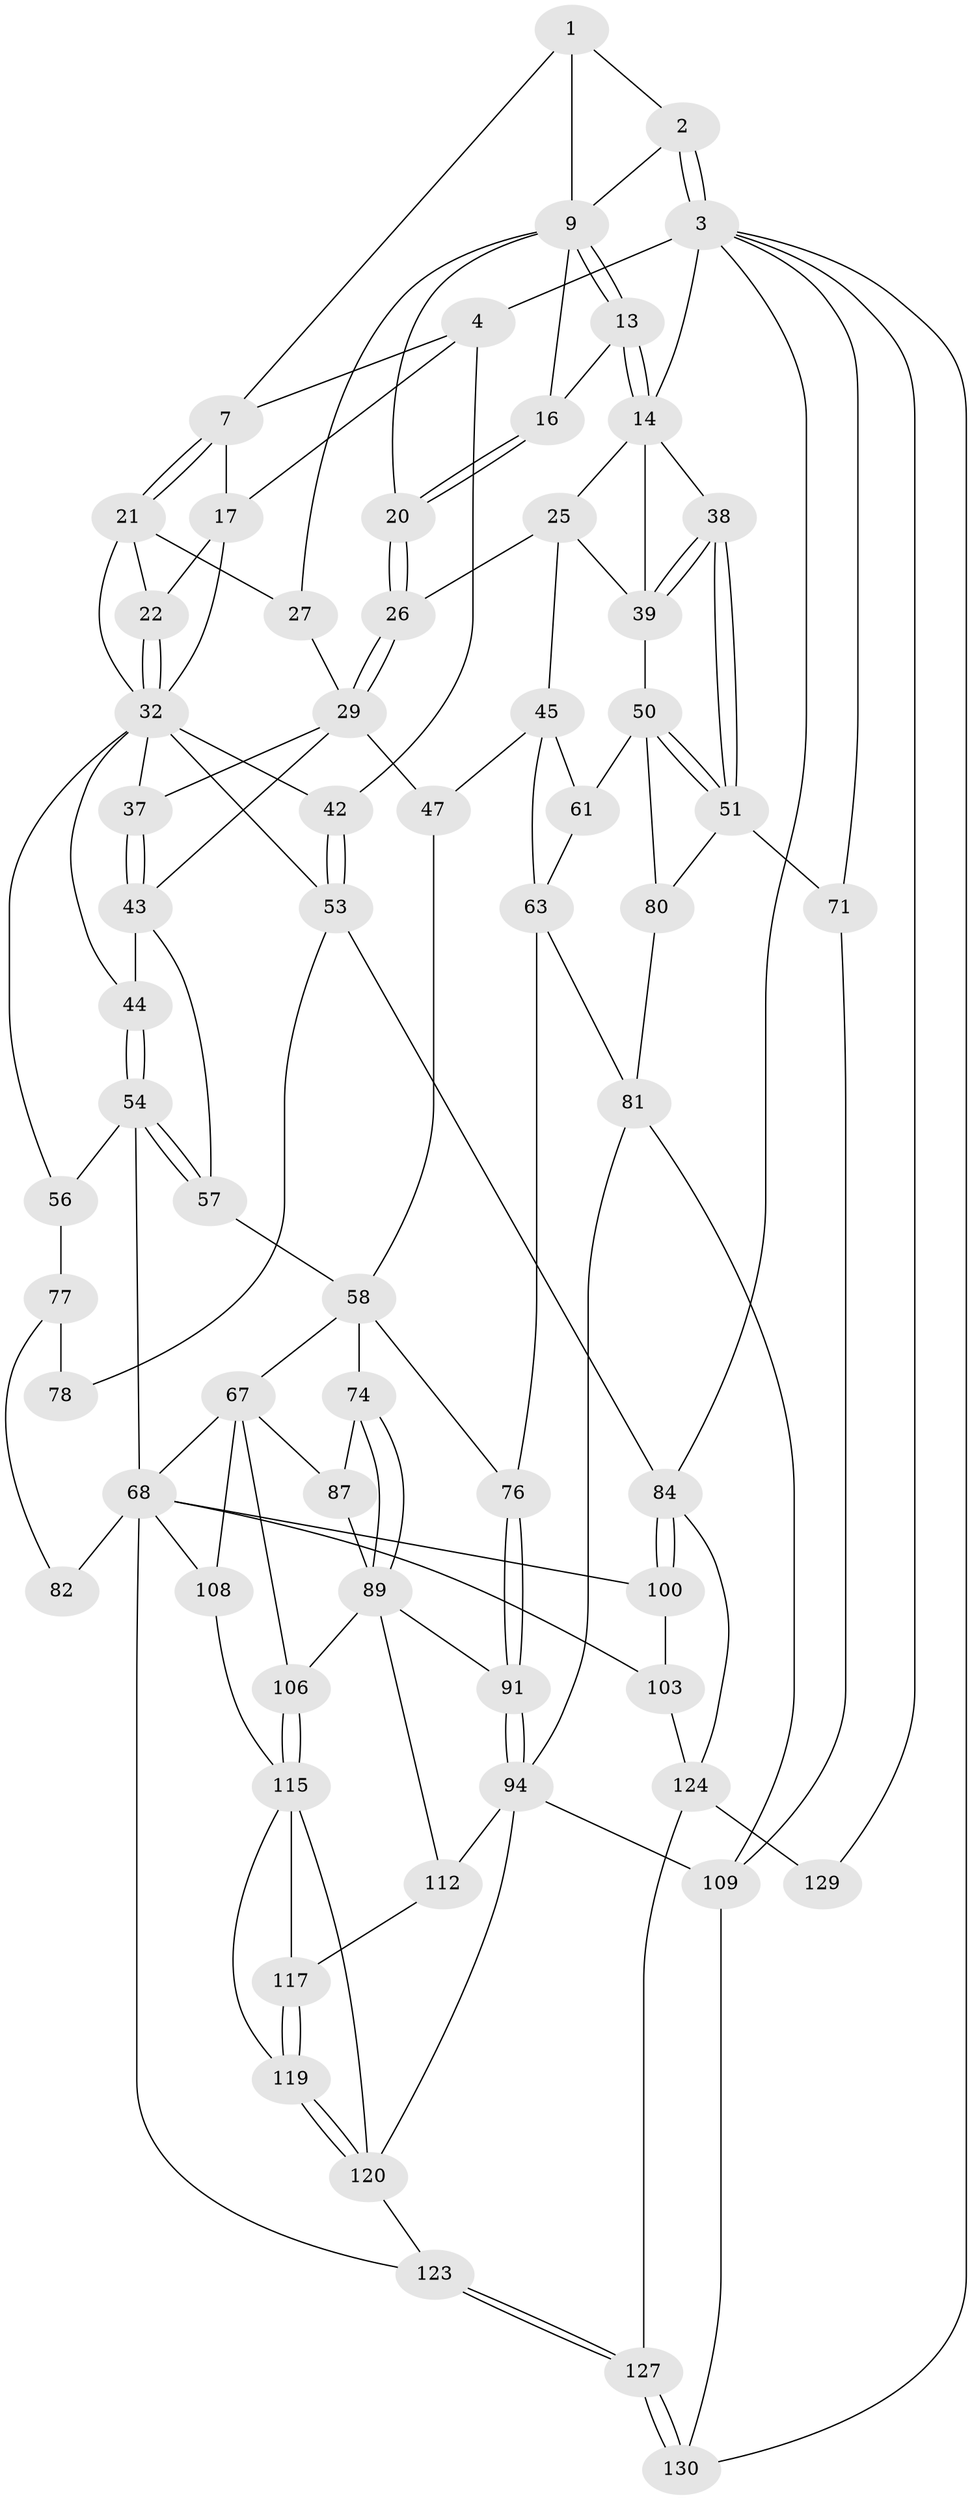 // original degree distribution, {3: 0.015384615384615385, 4: 0.2230769230769231, 6: 0.2076923076923077, 5: 0.5538461538461539}
// Generated by graph-tools (version 1.1) at 2025/17/03/09/25 04:17:09]
// undirected, 65 vertices, 144 edges
graph export_dot {
graph [start="1"]
  node [color=gray90,style=filled];
  1 [pos="+0.5135420395290996+0",super="+6"];
  2 [pos="+0.7010478642868795+0"];
  3 [pos="+1+0",super="+70"];
  4 [pos="+0+0",super="+5+19"];
  7 [pos="+0.32107901829210816+0.1213233518696665",super="+8"];
  9 [pos="+0.7046145717178594+0",super="+10"];
  13 [pos="+0.7932346706035666+0.11591709108961006"];
  14 [pos="+0.8496287208297864+0.19027466192877027",super="+15+24"];
  16 [pos="+0.710254745427654+0.15672092223895354"];
  17 [pos="+0.1440744336702117+0.13006322038073598",super="+18"];
  20 [pos="+0.6290289177832011+0.21878304934290269"];
  21 [pos="+0.3108215824248433+0.17591358090255324",super="+28"];
  22 [pos="+0.2351263301842136+0.24724026031683216",super="+23"];
  25 [pos="+0.7463656967801351+0.31132371784372004",super="+41"];
  26 [pos="+0.6395174605966443+0.2537108445718449"];
  27 [pos="+0.47168226781716055+0.21510879919699954"];
  29 [pos="+0.5138495085592389+0.35671815110944605",super="+48+30"];
  32 [pos="+0.2736699952056242+0.3329888743286308",super="+36+33"];
  37 [pos="+0.4122471418555439+0.3546264545891121"];
  38 [pos="+1+0.30433826416496773"];
  39 [pos="+0.8869793769533725+0.2584152982356025",super="+40"];
  42 [pos="+0+0.35074854046584236"];
  43 [pos="+0.3589965886646918+0.43460714062510275",super="+49"];
  44 [pos="+0.3010179463806306+0.44064443234916456"];
  45 [pos="+0.7280810756419862+0.45592074399633586",super="+46+62"];
  47 [pos="+0.5919812271092192+0.48245399652407384"];
  50 [pos="+1+0.48644277906536726",super="+60"];
  51 [pos="+1+0.49742107574346467",super="+72"];
  53 [pos="+0+0.47109629871423503",super="+79"];
  54 [pos="+0.26083382918939363+0.5372938743462815",super="+55"];
  56 [pos="+0.15410626321236853+0.534447010002165"];
  57 [pos="+0.4040713956565225+0.5425603894571098"];
  58 [pos="+0.5473678887793663+0.5270473018905325",super="+73+59"];
  61 [pos="+0.9266594938846794+0.5242623986735491"];
  63 [pos="+0.802536522925217+0.6286508421498126",super="+64+65"];
  67 [pos="+0.370643881149359+0.6520038269590223",super="+88"];
  68 [pos="+0.256789598016206+0.6223217408978066",super="+69+95"];
  71 [pos="+1+0.8108518990466375"];
  74 [pos="+0.5098826481622495+0.6332097566260017",super="+75"];
  76 [pos="+0.6504533273861944+0.6757017228136213"];
  77 [pos="+0.12323547930614574+0.5583003875912315",super="+83"];
  78 [pos="+0.002122754538835172+0.6079540100339843"];
  80 [pos="+0.8546632900909299+0.706740652119981"];
  81 [pos="+0.8411977380454783+0.712352562789426",super="+93"];
  82 [pos="+0.12568589722074755+0.6901143624801159"];
  84 [pos="+0+0.786447166013598",super="+85"];
  87 [pos="+0.42772383009038517+0.6723315882726454",super="+90"];
  89 [pos="+0.5269428464925903+0.6718403531092035",super="+92"];
  91 [pos="+0.6393558528191534+0.7536775934308217"];
  94 [pos="+0.7990356374203619+0.7939336577205048",super="+110"];
  100 [pos="+0.097765043048656+0.8069244012090226"];
  103 [pos="+0.2404407090898647+0.8446354737357104",super="+104"];
  106 [pos="+0.5795812530724218+0.8007473099920459"];
  108 [pos="+0.4633341017898353+0.8321831261238567",super="+113"];
  109 [pos="+0.9885626813136045+0.8704296083172041",super="+121"];
  112 [pos="+0.6650562993239941+0.9169774367124766"];
  115 [pos="+0.5786078968418306+0.8115886721885511",super="+118+116"];
  117 [pos="+0.6183702741902403+0.9171200628699827"];
  119 [pos="+0.5802967114583795+0.9759636845565982"];
  120 [pos="+0.5366667583122856+1",super="+122"];
  123 [pos="+0.4908335405794173+1"];
  124 [pos="+0.1169477946482298+0.933952977755831",super="+125+126"];
  127 [pos="+0.4885783580879873+1"];
  129 [pos="+0.015314814566997704+1"];
  130 [pos="+0.8507591277825094+1"];
  1 -- 2;
  1 -- 7;
  1 -- 9;
  2 -- 3;
  2 -- 3;
  2 -- 9;
  3 -- 4 [weight=2];
  3 -- 14;
  3 -- 129;
  3 -- 130;
  3 -- 84;
  3 -- 71;
  4 -- 17;
  4 -- 42;
  4 -- 7;
  7 -- 21;
  7 -- 21;
  7 -- 17;
  9 -- 13;
  9 -- 13;
  9 -- 16;
  9 -- 20;
  9 -- 27;
  13 -- 14;
  13 -- 14;
  13 -- 16;
  14 -- 38;
  14 -- 25;
  14 -- 39;
  16 -- 20;
  16 -- 20;
  17 -- 32;
  17 -- 22 [weight=2];
  20 -- 26;
  20 -- 26;
  21 -- 22;
  21 -- 32;
  21 -- 27;
  22 -- 32;
  22 -- 32;
  25 -- 26;
  25 -- 45;
  25 -- 39;
  26 -- 29;
  26 -- 29;
  27 -- 29;
  29 -- 47;
  29 -- 37;
  29 -- 43;
  32 -- 37;
  32 -- 53;
  32 -- 56;
  32 -- 42;
  32 -- 44;
  37 -- 43;
  37 -- 43;
  38 -- 39;
  38 -- 39;
  38 -- 51;
  38 -- 51;
  39 -- 50;
  42 -- 53;
  42 -- 53;
  43 -- 44;
  43 -- 57;
  44 -- 54;
  44 -- 54;
  45 -- 47;
  45 -- 61;
  45 -- 63 [weight=2];
  47 -- 58;
  50 -- 51;
  50 -- 51;
  50 -- 80;
  50 -- 61;
  51 -- 80;
  51 -- 71;
  53 -- 84;
  53 -- 78;
  54 -- 57;
  54 -- 57;
  54 -- 56;
  54 -- 68;
  56 -- 77;
  57 -- 58;
  58 -- 76;
  58 -- 74 [weight=2];
  58 -- 67;
  61 -- 63;
  63 -- 76;
  63 -- 81;
  67 -- 68 [weight=2];
  67 -- 87 [weight=2];
  67 -- 106;
  67 -- 108 [weight=2];
  68 -- 82 [weight=2];
  68 -- 100;
  68 -- 103;
  68 -- 123;
  68 -- 108;
  71 -- 109;
  74 -- 89;
  74 -- 89;
  74 -- 87;
  76 -- 91;
  76 -- 91;
  77 -- 78 [weight=2];
  77 -- 82;
  80 -- 81;
  81 -- 109;
  81 -- 94;
  84 -- 100;
  84 -- 100;
  84 -- 124;
  87 -- 89;
  89 -- 112;
  89 -- 106;
  89 -- 91;
  91 -- 94;
  91 -- 94;
  94 -- 112;
  94 -- 120;
  94 -- 109;
  100 -- 103;
  103 -- 124 [weight=2];
  106 -- 115;
  106 -- 115;
  108 -- 115;
  109 -- 130;
  112 -- 117;
  115 -- 117;
  115 -- 119;
  115 -- 120;
  117 -- 119;
  117 -- 119;
  119 -- 120;
  119 -- 120;
  120 -- 123;
  123 -- 127;
  123 -- 127;
  124 -- 129 [weight=2];
  124 -- 127;
  127 -- 130;
  127 -- 130;
}
